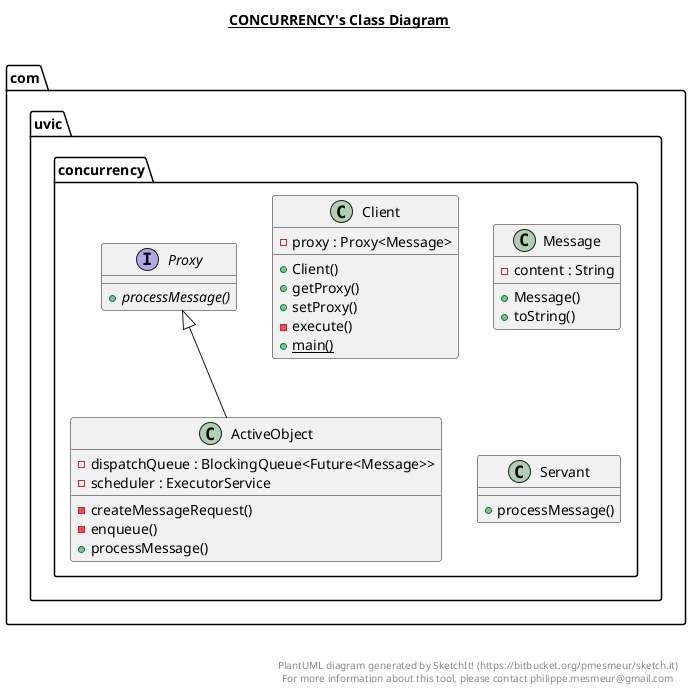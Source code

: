@startuml

title __CONCURRENCY's Class Diagram__\n

  package com.uvic.concurrency {
    class ActiveObject {
        - dispatchQueue : BlockingQueue<Future<Message>>
        - scheduler : ExecutorService
        - createMessageRequest()
        - enqueue()
        + processMessage()
    }
  }
  

  package com.uvic.concurrency {
    class Client {
        - proxy : Proxy<Message>
        + Client()
        + getProxy()
        + setProxy()
        - execute()
        {static} + main()
    }
  }
  

  package com.uvic.concurrency {
    class Message {
        - content : String
        + Message()
        + toString()
    }
  }
  

  package com.uvic.concurrency {
    interface Proxy {
        {abstract} + processMessage()
    }
  }
  

  package com.uvic.concurrency {
    class Servant {
        + processMessage()
    }
  }
  

  ActiveObject -up-|> Proxy


right footer


PlantUML diagram generated by SketchIt! (https://bitbucket.org/pmesmeur/sketch.it)
For more information about this tool, please contact philippe.mesmeur@gmail.com
endfooter

@enduml
